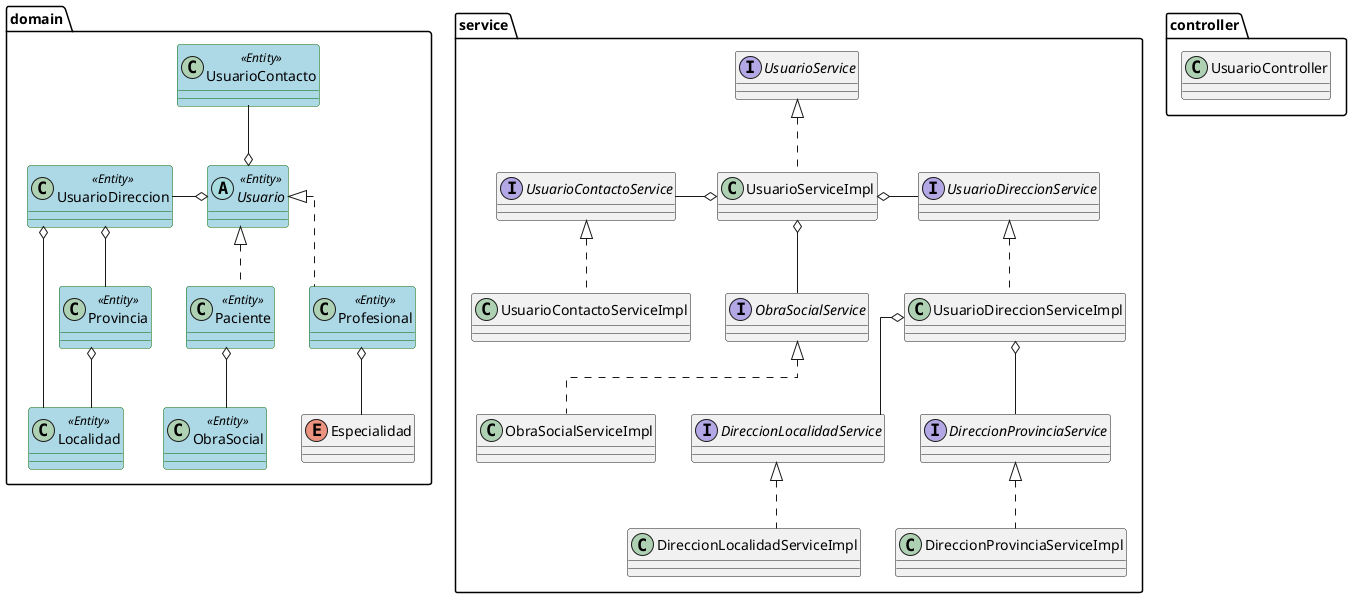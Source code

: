 @startuml Package de Usuario
skinparam linetype ortho
skinparam class {
BackgroundColor<<Entity>> LightBlue
BorderColor<<Entity>> DarkGreen
}

package domain{
    abstract Usuario<<Entity>>{}
    class Paciente <<Entity>>{}
    class Profesional <<Entity>>{}
    class UsuarioDireccion <<Entity>>{}
    class UsuarioContacto <<Entity>>{}
    class Localidad <<Entity>>{}
    class Provincia <<Entity>>{}
    class ObraSocial<<Entity>>{}
    enum Especialidad{}
}


package service{
    interface UsuarioService{}
    class UsuarioServiceImpl{}

    interface UsuarioContactoService{}
    class UsuarioContactoServiceImpl{}

    interface UsuarioDireccionService{}
    class UsuarioDireccionServiceImpl{}

    interface DireccionProvinciaService{}
    class DireccionProvinciaServiceImpl{}

    interface DireccionLocalidadService{}
    class DireccionLocalidadServiceImpl{}

    interface ObraSocialService{}
    class ObraSocialServiceImpl{}

}

package controller{
    class UsuarioController{}
}

Usuario <|.. Paciente
Usuario <|.. Profesional
Usuario o-left- UsuarioDireccion
Usuario o-up- UsuarioContacto

UsuarioDireccion o-- Localidad
UsuarioDireccion o-- Provincia

Provincia o-- Localidad

Profesional o-- Especialidad

Paciente o-- ObraSocial


UsuarioService <|.. UsuarioServiceImpl
UsuarioServiceImpl o-right- UsuarioDireccionService
UsuarioServiceImpl o-left- UsuarioContactoService
UsuarioServiceImpl o-- ObraSocialService

UsuarioContactoService <|.. UsuarioContactoServiceImpl
UsuarioDireccionService <|.. UsuarioDireccionServiceImpl
UsuarioDireccionServiceImpl o-- DireccionLocalidadService
UsuarioDireccionServiceImpl o-- DireccionProvinciaService
ObraSocialService <|.. ObraSocialServiceImpl

DireccionProvinciaService <|.. DireccionProvinciaServiceImpl
DireccionLocalidadService <|.. DireccionLocalidadServiceImpl
@enduml